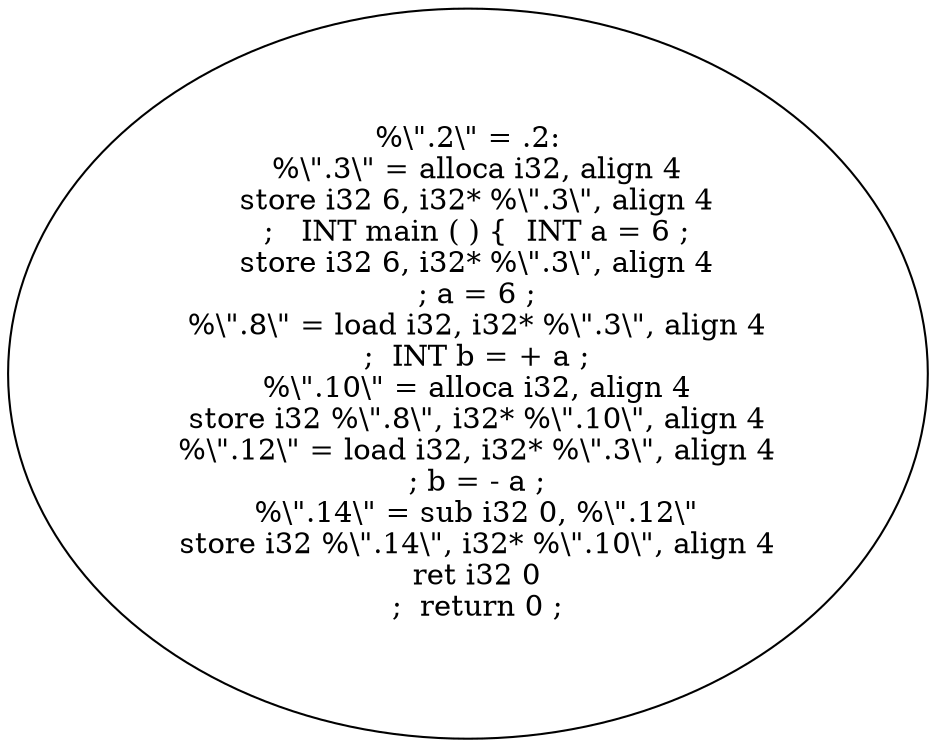 digraph AST {
  "135765455747536" [label="%\\\".2\\\" = .2:
  %\\\".3\\\" = alloca i32, align 4
  store i32 6, i32* %\\\".3\\\", align 4
  ;   INT main ( ) {  INT a = 6 ;
  store i32 6, i32* %\\\".3\\\", align 4
  ; a = 6 ;
  %\\\".8\\\" = load i32, i32* %\\\".3\\\", align 4
  ;  INT b = + a ;
  %\\\".10\\\" = alloca i32, align 4
  store i32 %\\\".8\\\", i32* %\\\".10\\\", align 4
  %\\\".12\\\" = load i32, i32* %\\\".3\\\", align 4
  ; b = - a ;
  %\\\".14\\\" = sub i32 0, %\\\".12\\\"
  store i32 %\\\".14\\\", i32* %\\\".10\\\", align 4
  ret i32 0
  ;  return 0 ;"];
}
